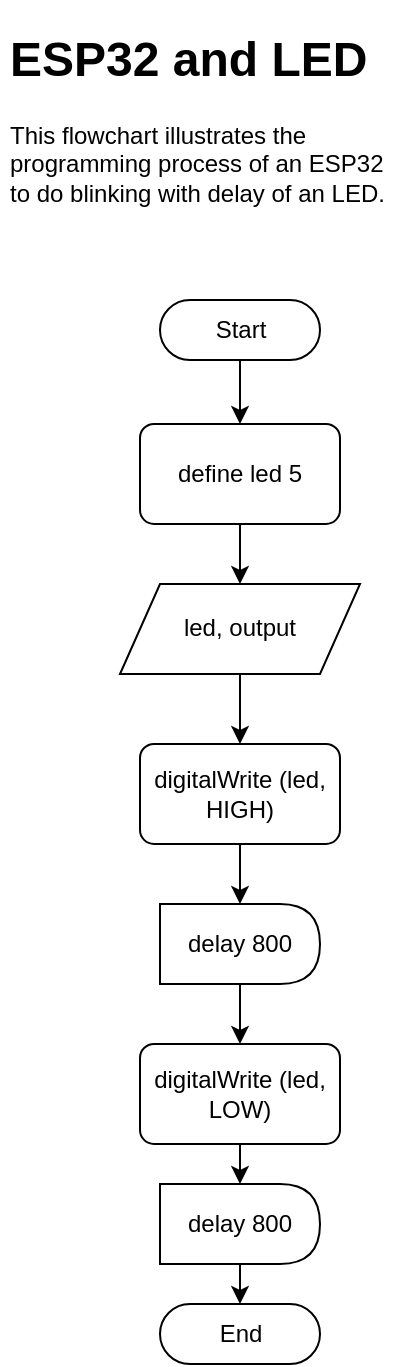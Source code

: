 <mxfile version="20.8.21" type="github">
  <diagram name="Page-1" id="5KWvBwa5amiT4onyiCu0">
    <mxGraphModel dx="954" dy="623" grid="1" gridSize="10" guides="1" tooltips="1" connect="1" arrows="1" fold="1" page="1" pageScale="1" pageWidth="850" pageHeight="1100" math="0" shadow="0">
      <root>
        <mxCell id="0" />
        <mxCell id="1" parent="0" />
        <mxCell id="abgV-0lTNVKkwbb86ED5-1" value="Start" style="html=1;dashed=0;whitespace=wrap;shape=mxgraph.dfd.start" parent="1" vertex="1">
          <mxGeometry x="120" y="180" width="80" height="30" as="geometry" />
        </mxCell>
        <mxCell id="abgV-0lTNVKkwbb86ED5-2" value="End" style="html=1;dashed=0;whitespace=wrap;shape=mxgraph.dfd.start" parent="1" vertex="1">
          <mxGeometry x="120" y="681.99" width="80" height="30" as="geometry" />
        </mxCell>
        <mxCell id="abgV-0lTNVKkwbb86ED5-3" value="led, output" style="shape=parallelogram;perimeter=parallelogramPerimeter;whiteSpace=wrap;html=1;fixedSize=1;" parent="1" vertex="1">
          <mxGeometry x="100" y="321.99" width="120" height="45" as="geometry" />
        </mxCell>
        <mxCell id="abgV-0lTNVKkwbb86ED5-4" value="define led 5" style="rounded=1;whiteSpace=wrap;html=1;absoluteArcSize=1;arcSize=14;strokeWidth=1;" parent="1" vertex="1">
          <mxGeometry x="110" y="241.99" width="100" height="50" as="geometry" />
        </mxCell>
        <mxCell id="abgV-0lTNVKkwbb86ED5-5" value="digitalWrite (led, HIGH)" style="rounded=1;whiteSpace=wrap;html=1;absoluteArcSize=1;arcSize=14;strokeWidth=1;" parent="1" vertex="1">
          <mxGeometry x="110" y="401.99" width="100" height="50" as="geometry" />
        </mxCell>
        <mxCell id="abgV-0lTNVKkwbb86ED5-6" value="delay 800" style="shape=delay;whiteSpace=wrap;html=1;strokeWidth=1;" parent="1" vertex="1">
          <mxGeometry x="120" y="481.99" width="80" height="40" as="geometry" />
        </mxCell>
        <mxCell id="abgV-0lTNVKkwbb86ED5-7" value="digitalWrite (led, LOW)" style="rounded=1;whiteSpace=wrap;html=1;absoluteArcSize=1;arcSize=14;strokeWidth=1;" parent="1" vertex="1">
          <mxGeometry x="110" y="551.99" width="100" height="50" as="geometry" />
        </mxCell>
        <mxCell id="abgV-0lTNVKkwbb86ED5-8" value="delay 800" style="shape=delay;whiteSpace=wrap;html=1;strokeWidth=1;" parent="1" vertex="1">
          <mxGeometry x="120" y="621.99" width="80" height="40" as="geometry" />
        </mxCell>
        <mxCell id="abgV-0lTNVKkwbb86ED5-9" value="" style="endArrow=classic;html=1;rounded=0;entryX=0.5;entryY=0;entryDx=0;entryDy=0;exitX=0.5;exitY=0.5;exitDx=0;exitDy=15;exitPerimeter=0;" parent="1" source="abgV-0lTNVKkwbb86ED5-1" target="abgV-0lTNVKkwbb86ED5-4" edge="1">
          <mxGeometry width="50" height="50" relative="1" as="geometry">
            <mxPoint x="160" y="170" as="sourcePoint" />
            <mxPoint x="450" y="361.99" as="targetPoint" />
          </mxGeometry>
        </mxCell>
        <mxCell id="abgV-0lTNVKkwbb86ED5-10" value="" style="endArrow=classic;html=1;rounded=0;exitX=0.5;exitY=1;exitDx=0;exitDy=0;entryX=0.5;entryY=0;entryDx=0;entryDy=0;" parent="1" source="abgV-0lTNVKkwbb86ED5-4" target="abgV-0lTNVKkwbb86ED5-3" edge="1">
          <mxGeometry width="50" height="50" relative="1" as="geometry">
            <mxPoint x="170" y="221.99" as="sourcePoint" />
            <mxPoint x="170" y="251.99" as="targetPoint" />
          </mxGeometry>
        </mxCell>
        <mxCell id="abgV-0lTNVKkwbb86ED5-11" value="" style="endArrow=classic;html=1;rounded=0;exitX=0.5;exitY=1;exitDx=0;exitDy=0;entryX=0.5;entryY=0;entryDx=0;entryDy=0;" parent="1" source="abgV-0lTNVKkwbb86ED5-3" target="abgV-0lTNVKkwbb86ED5-5" edge="1">
          <mxGeometry width="50" height="50" relative="1" as="geometry">
            <mxPoint x="180" y="231.99" as="sourcePoint" />
            <mxPoint x="180" y="261.99" as="targetPoint" />
          </mxGeometry>
        </mxCell>
        <mxCell id="abgV-0lTNVKkwbb86ED5-12" value="" style="endArrow=classic;html=1;rounded=0;exitX=0.5;exitY=1;exitDx=0;exitDy=0;entryX=0.5;entryY=0;entryDx=0;entryDy=0;" parent="1" source="abgV-0lTNVKkwbb86ED5-5" target="abgV-0lTNVKkwbb86ED5-6" edge="1">
          <mxGeometry width="50" height="50" relative="1" as="geometry">
            <mxPoint x="190" y="241.99" as="sourcePoint" />
            <mxPoint x="190" y="271.99" as="targetPoint" />
          </mxGeometry>
        </mxCell>
        <mxCell id="abgV-0lTNVKkwbb86ED5-13" value="" style="endArrow=classic;html=1;rounded=0;exitX=0.5;exitY=1;exitDx=0;exitDy=0;entryX=0.5;entryY=0;entryDx=0;entryDy=0;" parent="1" source="abgV-0lTNVKkwbb86ED5-6" target="abgV-0lTNVKkwbb86ED5-7" edge="1">
          <mxGeometry width="50" height="50" relative="1" as="geometry">
            <mxPoint x="200" y="251.99" as="sourcePoint" />
            <mxPoint x="200" y="281.99" as="targetPoint" />
          </mxGeometry>
        </mxCell>
        <mxCell id="abgV-0lTNVKkwbb86ED5-14" value="" style="endArrow=classic;html=1;rounded=0;exitX=0.5;exitY=1;exitDx=0;exitDy=0;entryX=0.5;entryY=0;entryDx=0;entryDy=0;" parent="1" source="abgV-0lTNVKkwbb86ED5-7" target="abgV-0lTNVKkwbb86ED5-8" edge="1">
          <mxGeometry width="50" height="50" relative="1" as="geometry">
            <mxPoint x="210" y="261.99" as="sourcePoint" />
            <mxPoint x="210" y="291.99" as="targetPoint" />
          </mxGeometry>
        </mxCell>
        <mxCell id="abgV-0lTNVKkwbb86ED5-15" value="" style="endArrow=classic;html=1;rounded=0;exitX=0.5;exitY=1;exitDx=0;exitDy=0;entryX=0.5;entryY=0.5;entryDx=0;entryDy=-15;entryPerimeter=0;" parent="1" source="abgV-0lTNVKkwbb86ED5-8" target="abgV-0lTNVKkwbb86ED5-2" edge="1">
          <mxGeometry width="50" height="50" relative="1" as="geometry">
            <mxPoint x="220" y="271.99" as="sourcePoint" />
            <mxPoint x="220" y="301.99" as="targetPoint" />
          </mxGeometry>
        </mxCell>
        <mxCell id="abgV-0lTNVKkwbb86ED5-16" value="&lt;h1&gt;ESP32 and LED&lt;/h1&gt;&lt;p&gt;This flowchart illustrates the programming process of an ESP32 to do blinking with delay of an LED.&lt;/p&gt;" style="text;html=1;strokeColor=none;fillColor=none;spacing=5;spacingTop=-20;whiteSpace=wrap;overflow=hidden;rounded=0;" parent="1" vertex="1">
          <mxGeometry x="40" y="40" width="200" height="110" as="geometry" />
        </mxCell>
      </root>
    </mxGraphModel>
  </diagram>
</mxfile>
